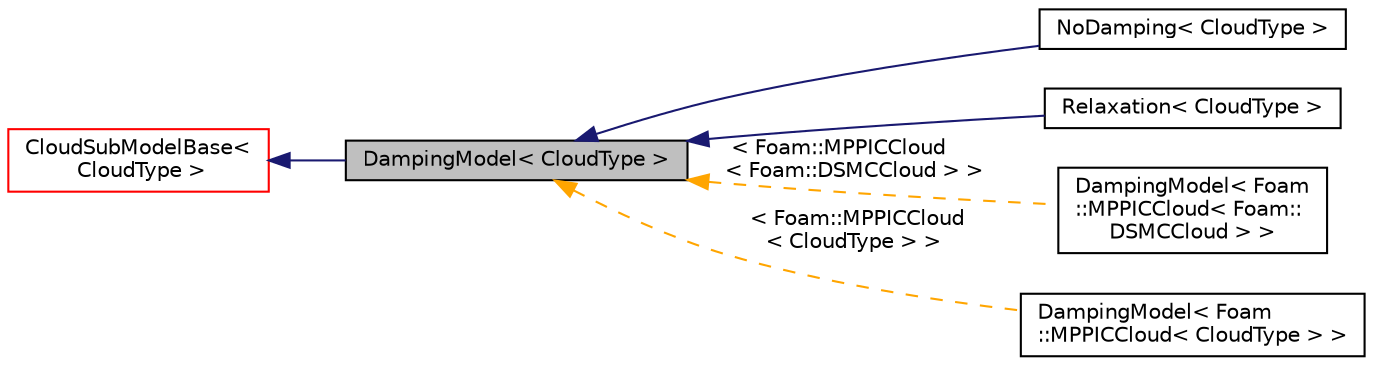 digraph "DampingModel&lt; CloudType &gt;"
{
  bgcolor="transparent";
  edge [fontname="Helvetica",fontsize="10",labelfontname="Helvetica",labelfontsize="10"];
  node [fontname="Helvetica",fontsize="10",shape=record];
  rankdir="LR";
  Node1 [label="DampingModel\< CloudType \>",height=0.2,width=0.4,color="black", fillcolor="grey75", style="filled", fontcolor="black"];
  Node2 -> Node1 [dir="back",color="midnightblue",fontsize="10",style="solid",fontname="Helvetica"];
  Node2 [label="CloudSubModelBase\<\l CloudType \>",height=0.2,width=0.4,color="red",URL="$a00286.html",tooltip="Base class for cloud sub-models. "];
  Node1 -> Node3 [dir="back",color="midnightblue",fontsize="10",style="solid",fontname="Helvetica"];
  Node3 [label="NoDamping\< CloudType \>",height=0.2,width=0.4,color="black",URL="$a01632.html"];
  Node1 -> Node4 [dir="back",color="midnightblue",fontsize="10",style="solid",fontname="Helvetica"];
  Node4 [label="Relaxation\< CloudType \>",height=0.2,width=0.4,color="black",URL="$a02199.html",tooltip="Relaxation collisional damping model. "];
  Node1 -> Node5 [dir="back",color="orange",fontsize="10",style="dashed",label=" \< Foam::MPPICCloud\l\< Foam::DSMCCloud \> \>" ,fontname="Helvetica"];
  Node5 [label="DampingModel\< Foam\l::MPPICCloud\< Foam::\lDSMCCloud \> \>",height=0.2,width=0.4,color="black",URL="$a00506.html"];
  Node1 -> Node6 [dir="back",color="orange",fontsize="10",style="dashed",label=" \< Foam::MPPICCloud\l\< CloudType \> \>" ,fontname="Helvetica"];
  Node6 [label="DampingModel\< Foam\l::MPPICCloud\< CloudType \> \>",height=0.2,width=0.4,color="black",URL="$a00506.html"];
}
